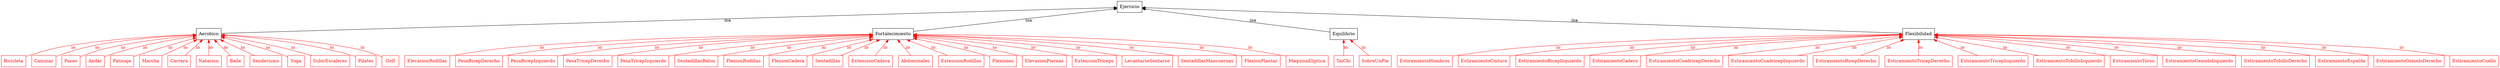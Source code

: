 digraph practicaProtege {
	node [label="\N"];
	graph [bb="0,0,6592,212"];
	practicaProtege_Class44 [label=Bicicleta, shape=box, color="0.0,1.0,1.0", fontcolor="0.0,1.0,1.0", pos="33,18", width="0.92", height="0.50"];
	Aerobico [label=Aerobico, shape=box, color="0.0,0.0,0.0", fontcolor="0.0,0.0,0.0", pos="573,106", width="0.94", height="0.50"];
	practicaProtege_Class30000 [label=ElevacionRodillas, shape=box, color="0.0,1.0,1.0", fontcolor="0.0,1.0,1.0", pos="1187,18", width="1.64", height="0.50"];
	Fortalecimiento [label=Fortalecimiento, shape=box, color="0.0,0.0,0.0", fontcolor="0.0,0.0,0.0", pos="2419,106", width="1.44", height="0.50"];
	practicaProtege_Class45 [label=PesaBicepDerecho, shape=box, color="0.0,1.0,1.0", fontcolor="0.0,1.0,1.0", pos="1325,18", width="1.69", height="0.50"];
	practicaProtege_Class46 [label=PesaBicepIzquierdo, shape=box, color="0.0,1.0,1.0", fontcolor="0.0,1.0,1.0", pos="1468,18", width="1.78", height="0.50"];
	practicaProtege_Class47 [label=PesaTricepDerecho, shape=box, color="0.0,1.0,1.0", fontcolor="0.0,1.0,1.0", pos="1613,18", width="1.75", height="0.50"];
	practicaProtege_Class48 [label=PesaTricepIzquierdo, shape=box, color="0.0,1.0,1.0", fontcolor="0.0,1.0,1.0", pos="1760,18", width="1.83", height="0.50"];
	Ejercicio [label=Ejercicio, shape=box, color="0.0,0.0,0.0", fontcolor="0.0,0.0,0.0", pos="3010,194", width="0.92", height="0.50"];
	practicaProtege_Class40 [label=TaiChi, shape=box, color="0.0,1.0,1.0", fontcolor="0.0,1.0,1.0", pos="3603,18", width="0.75", height="0.50"];
	Equilibrio [label=Equilibrio, shape=box, color="0.0,0.0,0.0", fontcolor="0.0,0.0,0.0", pos="3603,106", width="1.00", height="0.50"];
	practicaProtege_Class10003 [label=Caminar, shape=box, color="0.0,1.0,1.0", fontcolor="0.0,1.0,1.0", pos="116,18", width="0.89", height="0.50"];
	practicaProtege_Class41 [label=Paseo, shape=box, color="0.0,1.0,1.0", fontcolor="0.0,1.0,1.0", pos="193,18", width="0.75", height="0.50"];
	practicaProtege_Class43 [label=Andar, shape=box, color="0.0,1.0,1.0", fontcolor="0.0,1.0,1.0", pos="265,18", width="0.75", height="0.50"];
	practicaProtege_Class10000 [label=SentadillasBalon, shape=box, color="0.0,1.0,1.0", fontcolor="0.0,1.0,1.0", pos="1899,18", width="1.53", height="0.50"];
	practicaProtege_Class10002 [label=Patinaje, shape=box, color="0.0,1.0,1.0", fontcolor="0.0,1.0,1.0", pos="340,18", width="0.83", height="0.50"];
	practicaProtege_Class20001 [label=FlexionRodillas, shape=box, color="0.0,1.0,1.0", fontcolor="0.0,1.0,1.0", pos="2024,18", width="1.44", height="0.50"];
	practicaProtege_Class20000 [label=FlexionCadera, shape=box, color="0.0,1.0,1.0", fontcolor="0.0,1.0,1.0", pos="2143,18", width="1.36", height="0.50"];
	practicaProtege_Class10016 [label=EstiramientoHombros, shape=box, color="0.0,1.0,1.0", fontcolor="0.0,1.0,1.0", pos="3820,18", width="1.94", height="0.50"];
	Flexibilidad [label=Flexibilidad, shape=box, color="0.0,0.0,0.0", fontcolor="0.0,0.0,0.0", pos="5089,106", width="1.17", height="0.50"];
	practicaProtege_Class10024 [label=Sentadillas, shape=box, color="0.0,1.0,1.0", fontcolor="0.0,1.0,1.0", pos="2248,18", width="1.06", height="0.50"];
	practicaProtege_Class10022 [label=EstiramientoCintura, shape=box, color="0.0,1.0,1.0", fontcolor="0.0,1.0,1.0", pos="3973,18", width="1.81", height="0.50"];
	practicaProtege_Class26 [label=EstiramientoBicepIzquierdo, shape=box, color="0.0,1.0,1.0", fontcolor="0.0,1.0,1.0", pos="4143,18", width="2.42", height="0.50"];
	practicaProtege_Class27 [label=EstiramientoCadera, shape=box, color="0.0,1.0,1.0", fontcolor="0.0,1.0,1.0", pos="4311,18", width="1.75", height="0.50"];
	practicaProtege_Class28 [label=EstiramientoCuadricepDerecho, shape=box, color="0.0,1.0,1.0", fontcolor="0.0,1.0,1.0", pos="4488,18", width="2.67", height="0.50"];
	practicaProtege_Class29 [label=EstiramientoCuadricepIzquierdo, shape=box, color="0.0,1.0,1.0", fontcolor="0.0,1.0,1.0", pos="4701,18", width="2.75", height="0.50"];
	practicaProtege_Class24 [label=EstiramientoBicepDerecho, shape=box, color="0.0,1.0,1.0", fontcolor="0.0,1.0,1.0", pos="4902,18", width="2.33", height="0.50"];
	practicaProtege_Class20014 [label=ExtensionCadera, shape=box, color="0.0,1.0,1.0", fontcolor="0.0,1.0,1.0", pos="2360,18", width="1.56", height="0.50"];
	practicaProtege_Class10026 [label=Abdominales, shape=box, color="0.0,1.0,1.0", fontcolor="0.0,1.0,1.0", pos="2479,18", width="1.25", height="0.50"];
	practicaProtege_Class20013 [label=ExtensionRodillas, shape=box, color="0.0,1.0,1.0", fontcolor="0.0,1.0,1.0", pos="2601,18", width="1.64", height="0.50"];
	practicaProtege_Class10027 [label=Flexiones, shape=box, color="0.0,1.0,1.0", fontcolor="0.0,1.0,1.0", pos="2713,18", width="0.97", height="0.50"];
	practicaProtege_Class10028 [label=Marcha, shape=box, color="0.0,1.0,1.0", fontcolor="0.0,1.0,1.0", pos="417,18", width="0.81", height="0.50"];
	practicaProtege_Class21 [label=Carrera, shape=box, color="0.0,1.0,1.0", fontcolor="0.0,1.0,1.0", pos="493,18", width="0.81", height="0.50"];
	practicaProtege_Class10029 [label=Natacion, shape=box, color="0.0,1.0,1.0", fontcolor="0.0,1.0,1.0", pos="573,18", width="0.92", height="0.50"];
	practicaProtege_Class10030 [label=Baile, shape=box, color="0.0,1.0,1.0", fontcolor="0.0,1.0,1.0", pos="651,18", width="0.75", height="0.50"];
	practicaProtege_Class10033 [label=Senderismo, shape=box, color="0.0,1.0,1.0", fontcolor="0.0,1.0,1.0", pos="737,18", width="1.14", height="0.50"];
	practicaProtege_Class10032 [label=Yoga, shape=box, color="0.0,1.0,1.0", fontcolor="0.0,1.0,1.0", pos="823,18", width="0.75", height="0.50"];
	practicaProtege_Class30003 [label=ElevacionPiernas, shape=box, color="0.0,1.0,1.0", fontcolor="0.0,1.0,1.0", pos="2822,18", width="1.56", height="0.50"];
	practicaProtege_Class37 [label=EstiramientoTricepDerecho, shape=box, color="0.0,1.0,1.0", fontcolor="0.0,1.0,1.0", pos="5089,18", width="2.36", height="0.50"];
	practicaProtege_Class30002 [label=ExtensionTriceps, shape=box, color="0.0,1.0,1.0", fontcolor="0.0,1.0,1.0", pos="2953,18", width="1.58", height="0.50"];
	practicaProtege_Class38 [label=EstiramientoTricepIzquierdo, shape=box, color="0.0,1.0,1.0", fontcolor="0.0,1.0,1.0", pos="5281,18", width="2.47", height="0.50"];
	practicaProtege_Class35 [label=EstiramientoTobilloIzquierdo, shape=box, color="0.0,1.0,1.0", fontcolor="0.0,1.0,1.0", pos="5479,18", width="2.53", height="0.50"];
	practicaProtege_Class2 [label=SubirEscaleras, shape=box, color="0.0,1.0,1.0", fontcolor="0.0,1.0,1.0", pos="917,18", width="1.36", height="0.50"];
	practicaProtege_Class36 [label=EstiramientoTorso, shape=box, color="0.0,1.0,1.0", fontcolor="0.0,1.0,1.0", pos="5648,18", width="1.67", height="0.50"];
	practicaProtege_Class0 [label=Pilates, shape=box, color="0.0,1.0,1.0", fontcolor="0.0,1.0,1.0", pos="1011,18", width="0.75", height="0.50"];
	practicaProtege_Class33 [label=EstiramientoGemeloIzquierdo, shape=box, color="0.0,1.0,1.0", fontcolor="0.0,1.0,1.0", pos="5818,18", width="2.56", height="0.50"];
	practicaProtege_Class1 [label=Golf, shape=box, color="0.0,1.0,1.0", fontcolor="0.0,1.0,1.0", pos="1083,18", width="0.75", height="0.50"];
	practicaProtege_Class34 [label=EstiramientoTobilloDerecho, shape=box, color="0.0,1.0,1.0", fontcolor="0.0,1.0,1.0", pos="6016,18", width="2.44", height="0.50"];
	practicaProtege_Class20005 [label=LevantarseSentarse, shape=box, color="0.0,1.0,1.0", fontcolor="0.0,1.0,1.0", pos="3090,18", width="1.72", height="0.50"];
	practicaProtege_Class31 [label=EstiramientoEspalda, shape=box, color="0.0,1.0,1.0", fontcolor="0.0,1.0,1.0", pos="6188,18", width="1.83", height="0.50"];
	practicaProtege_Class32 [label=EstiramientoGemeloDerecho, shape=box, color="0.0,1.0,1.0", fontcolor="0.0,1.0,1.0", pos="6361,18", width="2.47", height="0.50"];
	practicaProtege_Class20004 [label=SentadillasMancuernas, shape=box, color="0.0,1.0,1.0", fontcolor="0.0,1.0,1.0", pos="3243,18", width="2.03", height="0.50"];
	practicaProtege_Class10036 [label=SobreUnPie, shape=box, color="0.0,1.0,1.0", fontcolor="0.0,1.0,1.0", pos="3690,18", width="1.17", height="0.50"];
	practicaProtege_Class30 [label=EstiramientoCuello, shape=box, color="0.0,1.0,1.0", fontcolor="0.0,1.0,1.0", pos="6530,18", width="1.72", height="0.50"];
	practicaProtege_Class20007 [label=FlexionPlantar, shape=box, color="0.0,1.0,1.0", fontcolor="0.0,1.0,1.0", pos="3383,18", width="1.36", height="0.50"];
	practicaProtege_Class20006 [label=MaquinaEliptica, shape=box, color="0.0,1.0,1.0", fontcolor="0.0,1.0,1.0", pos="3504,18", width="1.50", height="0.50"];
	Aerobico -> practicaProtege_Class44 [dir=back, label=io, color="0.0,1.0,1.0", fontcolor="0.0,1.0,1.0", pos="s,539,104 529,104 459,100 320,91 203,70 146,59 131,55 75,36 72,35 69,34 66,32", lp="221,62"];
	Fortalecimiento -> practicaProtege_Class30000 [dir=back, label=io, color="0.0,1.0,1.0", fontcolor="0.0,1.0,1.0", pos="s,2367,105 2357,105 2178,99 1667,85 1499,70 1390,60 1363,57 1255,36 1252,35 1249,35 1246,34", lp="1533,62"];
	Fortalecimiento -> practicaProtege_Class45 [dir=back, label=io, color="0.0,1.0,1.0", fontcolor="0.0,1.0,1.0", pos="s,2367,105 2357,105 2225,103 1909,93 1645,70 1534,59 1506,57 1395,36 1392,35 1389,35 1386,34", lp="1672,62"];
	Fortalecimiento -> practicaProtege_Class46 [dir=back, label=io, color="0.0,1.0,1.0", fontcolor="0.0,1.0,1.0", pos="s,2367,104 2357,104 2244,99 1999,89 1791,70 1680,59 1652,57 1541,36 1538,35 1535,35 1532,34", lp="1815,62"];
	Fortalecimiento -> practicaProtege_Class47 [dir=back, label=io, color="0.0,1.0,1.0", fontcolor="0.0,1.0,1.0", pos="s,2367,104 2357,104 2229,99 1931,84 1685,36 1682,35 1679,35 1676,34", lp="1933,62"];
	Fortalecimiento -> practicaProtege_Class48 [dir=back, label=io, color="0.0,1.0,1.0", fontcolor="0.0,1.0,1.0", pos="s,2367,102 2357,101 2250,94 2024,74 1835,36 1832,35 1829,35 1826,34", lp="2066,62"];
	Equilibrio -> practicaProtege_Class40 [dir=back, label=io, color="0.0,1.0,1.0", fontcolor="0.0,1.0,1.0", pos="s,3603,88 3603,78 3603,64 3603,48 3603,36", lp="3609,62"];
	Aerobico -> practicaProtege_Class10003 [dir=back, label=io, color="0.0,1.0,1.0", fontcolor="0.0,1.0,1.0", pos="s,539,103 529,102 471,98 368,87 280,70 225,58 211,55 157,36 154,35 151,34 148,32", lp="295,62"];
	Aerobico -> practicaProtege_Class41 [dir=back, label=io, color="0.0,1.0,1.0", fontcolor="0.0,1.0,1.0", pos="s,539,103 529,102 462,94 332,76 229,36 226,35 223,33 220,32", lp="356,62"];
	Aerobico -> practicaProtege_Class43 [dir=back, label=io, color="0.0,1.0,1.0", fontcolor="0.0,1.0,1.0", pos="s,539,100 529,98 475,87 379,66 301,36 298,35 295,33 292,32", lp="419,62"];
	Fortalecimiento -> practicaProtege_Class10000 [dir=back, label=io, color="0.0,1.0,1.0", fontcolor="0.0,1.0,1.0", pos="s,2367,100 2357,99 2269,89 2102,68 1963,36 1960,35 1957,35 1954,34", lp="2157,62"];
	Aerobico -> practicaProtege_Class10002 [dir=back, label=io, color="0.0,1.0,1.0", fontcolor="0.0,1.0,1.0", pos="s,539,94 529,91 490,77 430,56 379,36 376,35 373,33 370,32", lp="481,62"];
	Fortalecimiento -> practicaProtege_Class20001 [dir=back, label=io, color="0.0,1.0,1.0", fontcolor="0.0,1.0,1.0", pos="s,2367,96 2357,94 2290,82 2180,60 2085,36 2082,35 2079,34 2076,34", lp="2248,62"];
	Fortalecimiento -> practicaProtege_Class20000 [dir=back, label=io, color="0.0,1.0,1.0", fontcolor="0.0,1.0,1.0", pos="s,2367,89 2357,86 2308,70 2239,48 2192,34", lp="2313,62"];
	Ejercicio -> Aerobico [dir=back, label=isa, color="0.0,0.0,0.0", fontcolor="0.0,0.0,0.0", pos="s,2977,193 2967,193 2665,181 877,117 607,107", lp="2019,150"];
	Ejercicio -> Equilibrio [dir=back, label=isa, color="0.0,0.0,0.0", fontcolor="0.0,0.0,0.0", pos="s,3043,189 3053,188 3165,171 3463,127 3567,111", lp="3351,150"];
	Flexibilidad -> practicaProtege_Class10016 [dir=back, label=io, color="0.0,1.0,1.0", fontcolor="0.0,1.0,1.0", pos="s,5047,106 5037,106 4896,104 4496,97 4163,70 4046,60 4016,56 3899,36 3896,35 3893,35 3890,34", lp="4196,62"];
	Fortalecimiento -> practicaProtege_Class10024 [dir=back, label=io, color="0.0,1.0,1.0", fontcolor="0.0,1.0,1.0", pos="s,2384,88 2375,83 2347,69 2310,49 2283,36", lp="2356,62"];
	Flexibilidad -> practicaProtege_Class10022 [dir=back, label=io, color="0.0,1.0,1.0", fontcolor="0.0,1.0,1.0", pos="s,5047,105 5037,105 4917,100 4613,89 4358,70 4220,59 4184,60 4047,36 4044,35 4041,35 4038,34", lp="4385,62"];
	Flexibilidad -> practicaProtege_Class26 [dir=back, label=io, color="0.0,1.0,1.0", fontcolor="0.0,1.0,1.0", pos="s,5047,104 5037,104 4935,99 4701,88 4505,70 4387,58 4357,54 4239,36 4236,36 4233,35 4230,34", lp="4544,62"];
	Flexibilidad -> practicaProtege_Class27 [dir=back, label=io, color="0.0,1.0,1.0", fontcolor="0.0,1.0,1.0", pos="s,5047,104 5037,103 4919,97 4626,78 4383,36 4380,35 4377,35 4374,34", lp="4641,62"];
	Flexibilidad -> practicaProtege_Class28 [dir=back, label=io, color="0.0,1.0,1.0", fontcolor="0.0,1.0,1.0", pos="s,5047,100 5037,99 4947,87 4755,61 4593,36 4590,36 4587,35 4584,34", lp="4844,62"];
	Flexibilidad -> practicaProtege_Class29 [dir=back, label=io, color="0.0,1.0,1.0", fontcolor="0.0,1.0,1.0", pos="s,5047,96 5037,94 4972,79 4857,53 4780,36", lp="4934,62"];
	Flexibilidad -> practicaProtege_Class24 [dir=back, label=io, color="0.0,1.0,1.0", fontcolor="0.0,1.0,1.0", pos="s,5051,88 5042,84 5010,69 4970,50 4941,36", lp="5016,62"];
	Fortalecimiento -> practicaProtege_Class20014 [dir=back, label=io, color="0.0,1.0,1.0", fontcolor="0.0,1.0,1.0", pos="s,2407,88 2401,80 2391,66 2380,48 2372,36", lp="2402,62"];
	Fortalecimiento -> practicaProtege_Class10026 [dir=back, label=io, color="0.0,1.0,1.0", fontcolor="0.0,1.0,1.0", pos="s,2431,88 2437,80 2447,66 2458,48 2467,36", lp="2460,62"];
	Fortalecimiento -> practicaProtege_Class20013 [dir=back, label=io, color="0.0,1.0,1.0", fontcolor="0.0,1.0,1.0", pos="s,2456,88 2465,84 2496,69 2535,50 2564,36", lp="2528,62"];
	Fortalecimiento -> practicaProtege_Class10027 [dir=back, label=io, color="0.0,1.0,1.0", fontcolor="0.0,1.0,1.0", pos="s,2471,93 2481,90 2532,77 2606,58 2669,36 2672,35 2675,34 2678,33", lp="2616,62"];
	Aerobico -> practicaProtege_Class10028 [dir=back, label=io, color="0.0,1.0,1.0", fontcolor="0.0,1.0,1.0", pos="s,541,88 532,83 505,67 470,47 446,34", lp="517,62"];
	Aerobico -> practicaProtege_Class21 [dir=back, label=io, color="0.0,1.0,1.0", fontcolor="0.0,1.0,1.0", pos="s,556,88 549,80 537,66 521,49 510,36", lp="547,62"];
	Aerobico -> practicaProtege_Class10029 [dir=back, label=io, color="0.0,1.0,1.0", fontcolor="0.0,1.0,1.0", pos="s,573,88 573,78 573,64 573,48 573,36", lp="579,62"];
	Aerobico -> practicaProtege_Class10030 [dir=back, label=io, color="0.0,1.0,1.0", fontcolor="0.0,1.0,1.0", pos="s,589,88 596,80 608,66 623,49 635,36", lp="624,62"];
	Aerobico -> practicaProtege_Class10033 [dir=back, label=io, color="0.0,1.0,1.0", fontcolor="0.0,1.0,1.0", pos="s,607,88 616,83 643,69 678,49 703,36", lp="672,62"];
	Aerobico -> practicaProtege_Class10032 [dir=back, label=io, color="0.0,1.0,1.0", fontcolor="0.0,1.0,1.0", pos="s,607,97 617,94 661,81 729,60 787,36 790,35 793,33 796,32", lp="743,62"];
	Ejercicio -> Fortalecimiento [dir=back, label=isa, color="0.0,0.0,0.0", fontcolor="0.0,0.0,0.0", pos="s,2977,189 2967,188 2861,172 2586,131 2471,114", lp="2776,150"];
	Fortalecimiento -> practicaProtege_Class30003 [dir=back, label=io, color="0.0,1.0,1.0", fontcolor="0.0,1.0,1.0", pos="s,2471,98 2481,96 2522,89 2576,80 2624,70 2684,57 2699,51 2757,36 2760,35 2763,34 2766,34", lp="2694,62"];
	Flexibilidad -> practicaProtege_Class37 [dir=back, label=io, color="0.0,1.0,1.0", fontcolor="0.0,1.0,1.0", pos="s,5089,88 5089,78 5089,64 5089,48 5089,36", lp="5094,62"];
	Fortalecimiento -> practicaProtege_Class30002 [dir=back, label=io, color="0.0,1.0,1.0", fontcolor="0.0,1.0,1.0", pos="s,2471,101 2481,100 2571,89 2744,68 2887,36 2890,35 2893,35 2896,34", lp="2793,62"];
	Flexibilidad -> practicaProtege_Class38 [dir=back, label=io, color="0.0,1.0,1.0", fontcolor="0.0,1.0,1.0", pos="s,5128,88 5137,84 5169,69 5211,50 5241,36", lp="5200,62"];
	Flexibilidad -> practicaProtege_Class35 [dir=back, label=io, color="0.0,1.0,1.0", fontcolor="0.0,1.0,1.0", pos="s,5131,96 5141,94 5207,79 5322,53 5399,36", lp="5311,62"];
	Aerobico -> practicaProtege_Class2 [dir=back, label=io, color="0.0,1.0,1.0", fontcolor="0.0,1.0,1.0", pos="s,607,100 617,98 653,92 705,82 751,70 791,59 835,45 868,35", lp="804,62"];
	Flexibilidad -> practicaProtege_Class36 [dir=back, label=io, color="0.0,1.0,1.0", fontcolor="0.0,1.0,1.0", pos="s,5131,102 5141,101 5231,90 5420,68 5579,36 5582,35 5585,35 5588,34", lp="5476,62"];
	Aerobico -> practicaProtege_Class0 [dir=back, label=io, color="0.0,1.0,1.0", fontcolor="0.0,1.0,1.0", pos="s,607,104 617,103 693,96 850,79 975,36 978,35 981,34 984,32", lp="919,62"];
	Flexibilidad -> practicaProtege_Class33 [dir=back, label=io, color="0.0,1.0,1.0", fontcolor="0.0,1.0,1.0", pos="s,5131,103 5141,102 5217,96 5362,84 5485,70 5588,57 5614,52 5717,36 5720,35 5723,35 5726,34", lp="5596,62"];
	Aerobico -> practicaProtege_Class1 [dir=back, label=io, color="0.0,1.0,1.0", fontcolor="0.0,1.0,1.0", pos="s,607,104 617,103 684,100 817,91 927,70 982,59 996,56 1047,36 1050,35 1053,33 1056,32", lp="1000,62"];
	Flexibilidad -> practicaProtege_Class34 [dir=back, label=io, color="0.0,1.0,1.0", fontcolor="0.0,1.0,1.0", pos="s,5131,104 5141,104 5272,98 5626,78 5919,36 5922,36 5925,35 5928,35", lp="5764,62"];
	Fortalecimiento -> practicaProtege_Class20005 [dir=back, label=io, color="0.0,1.0,1.0", fontcolor="0.0,1.0,1.0", pos="s,2471,103 2481,102 2590,95 2825,75 3019,36 3022,35 3025,35 3028,34", lp="2913,62"];
	Flexibilidad -> practicaProtege_Class31 [dir=back, label=io, color="0.0,1.0,1.0", fontcolor="0.0,1.0,1.0", pos="s,5131,104 5141,104 5256,99 5537,87 5773,70 5924,58 5963,61 6113,36 6116,35 6119,35 6122,34", lp="5976,62"];
	Flexibilidad -> practicaProtege_Class32 [dir=back, label=io, color="0.0,1.0,1.0", fontcolor="0.0,1.0,1.0", pos="s,5131,106 5141,106 5279,104 5664,95 5985,70 6109,59 6139,54 6263,36 6266,36 6269,35 6272,35", lp="6128,62"];
	Fortalecimiento -> practicaProtege_Class20004 [dir=back, label=io, color="0.0,1.0,1.0", fontcolor="0.0,1.0,1.0", pos="s,2471,104 2481,104 2609,98 2913,81 3161,36 3164,35 3167,35 3170,34", lp="3028,62"];
	Equilibrio -> practicaProtege_Class10036 [dir=back, label=io, color="0.0,1.0,1.0", fontcolor="0.0,1.0,1.0", pos="s,3621,88 3628,81 3642,66 3659,49 3672,36", lp="3659,62"];
	Flexibilidad -> practicaProtege_Class30 [dir=back, label=io, color="0.0,1.0,1.0", fontcolor="0.0,1.0,1.0", pos="s,5131,106 5141,106 5294,104 5755,96 6137,70 6280,59 6317,61 6459,36 6462,35 6465,35 6468,34", lp="6334,62"];
	Fortalecimiento -> practicaProtege_Class20007 [dir=back, label=io, color="0.0,1.0,1.0", fontcolor="0.0,1.0,1.0", pos="s,2471,104 2481,104 2593,99 2834,87 3036,70 3165,58 3199,62 3325,36 3328,35 3331,35 3334,34", lp="3214,62"];
	Fortalecimiento -> practicaProtege_Class20006 [dir=back, label=io, color="0.0,1.0,1.0", fontcolor="0.0,1.0,1.0", pos="s,2471,106 2481,106 2616,104 2947,97 3222,70 3321,60 3345,57 3441,36 3444,35 3447,35 3450,34", lp="3351,62"];
	Ejercicio -> Flexibilidad [dir=back, label=isa, color="0.0,0.0,0.0", fontcolor="0.0,0.0,0.0", pos="s,3043,193 3053,193 3324,180 4781,119 5047,108", lp="4183,150"];
}
